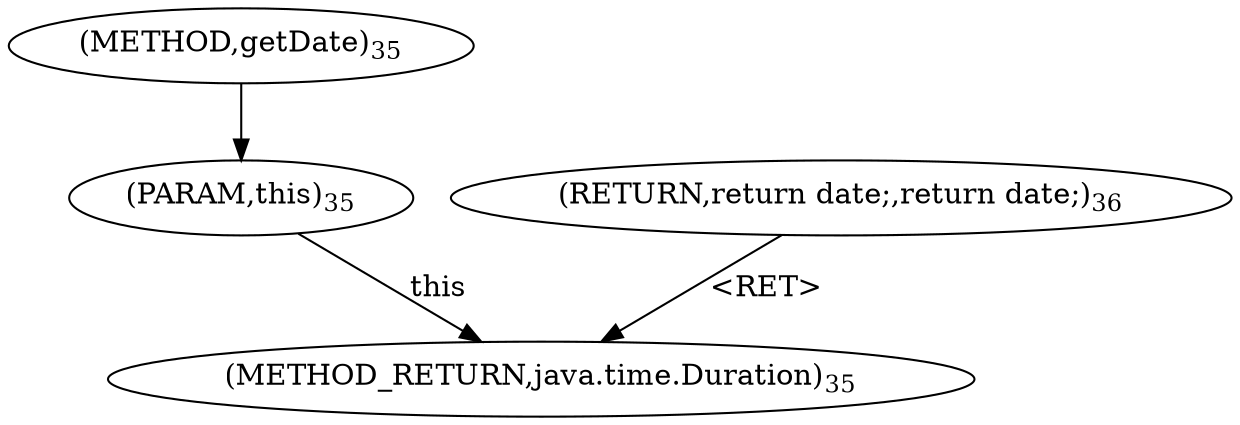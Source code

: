 digraph "getDate" {  
"94" [label = <(METHOD,getDate)<SUB>35</SUB>> ]
"103" [label = <(METHOD_RETURN,java.time.Duration)<SUB>35</SUB>> ]
"95" [label = <(PARAM,this)<SUB>35</SUB>> ]
"97" [label = <(RETURN,return date;,return date;)<SUB>36</SUB>> ]
  "97" -> "103"  [ label = "&lt;RET&gt;"] 
  "95" -> "103"  [ label = "this"] 
  "94" -> "95" 
}
